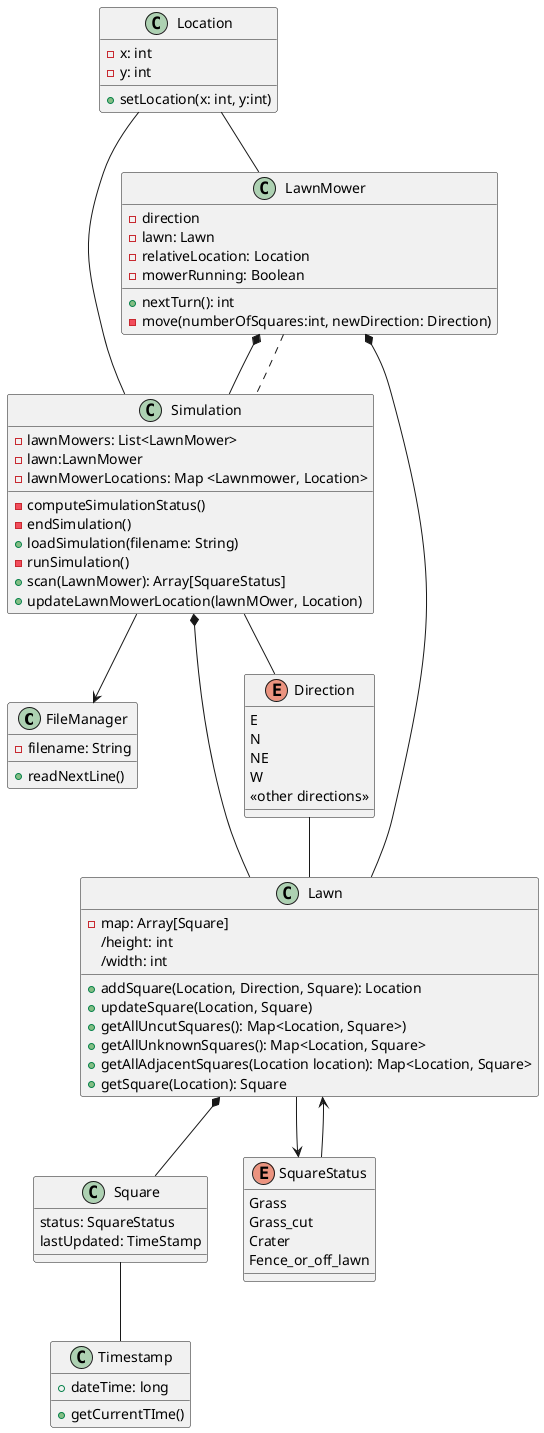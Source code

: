 @startuml
'https://plantuml.com/class-diagram


class FileManager{
    -filename: String

    +readNextLine()

}

class Simulation{
    -lawnMowers: List<LawnMower>
    -lawn:LawnMower
    -lawnMowerLocations: Map <Lawnmower, Location>

    -computeSimulationStatus()
    -endSimulation()
    +loadSimulation(filename: String)
    -runSimulation()
    +scan(LawnMower): Array[SquareStatus]
    +updateLawnMowerLocation(lawnMOwer, Location)

}

class LawnMower{
    -direction
    -lawn: Lawn
    -relativeLocation: Location
    -mowerRunning: Boolean

    +nextTurn(): int
    -move(numberOfSquares:int, newDirection: Direction)

}


class Lawn{
    -map: Array[Square]
    /height: int
    /width: int

    +addSquare(Location, Direction, Square): Location
    +updateSquare(Location, Square)
    +getAllUncutSquares(): Map<Location, Square>)
    +getAllUnknownSquares(): Map<Location, Square>
    +getAllAdjacentSquares(Location location): Map<Location, Square>
    +getSquare(Location): Square
}

class Square{
    status: SquareStatus
    lastUpdated: TimeStamp
}


class Timestamp{
    +dateTime: long
    +getCurrentTIme()
}

enum Direction{
    E
    N
    NE
    W
    <<other directions>>
}

enum SquareStatus{
    Grass
    Grass_cut
    Crater
    Fence_or_off_lawn


}


class Location{
    -x: int
    -y: int
    +setLocation(x: int, y:int)
}


Lawn *-- Square
LawnMower *-- Lawn
LawnMower *-- Simulation
Simulation *-- Lawn


LawnMower .. Simulation

Simulation --> FileManager

Location -- LawnMower
Location -- Simulation


Lawn --> SquareStatus
SquareStatus --> Lawn


Square -- Timestamp
Direction -- Lawn
Simulation -- Direction

@enduml